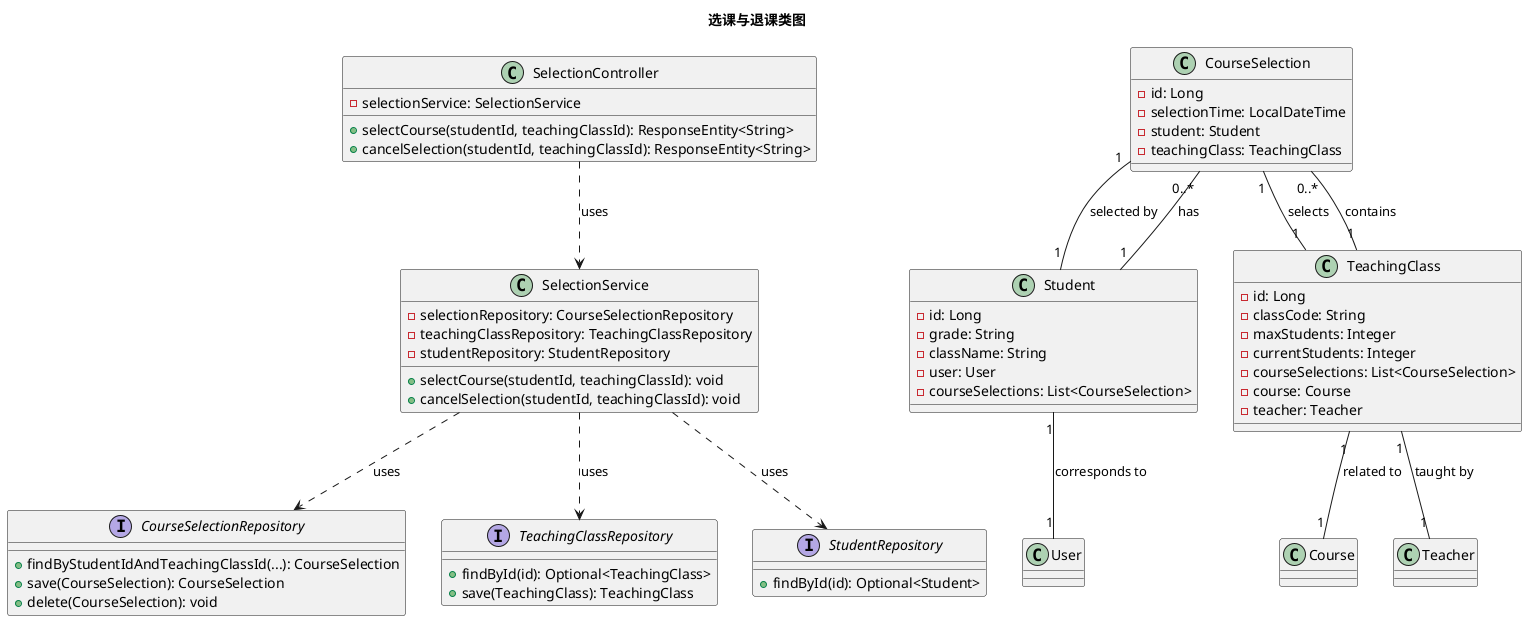 @startuml

title 选课与退课类图

class SelectionController {
    + selectCourse(studentId, teachingClassId): ResponseEntity<String>
    + cancelSelection(studentId, teachingClassId): ResponseEntity<String>
    - selectionService: SelectionService
}

class SelectionService {
    + selectCourse(studentId, teachingClassId): void
    + cancelSelection(studentId, teachingClassId): void
    - selectionRepository: CourseSelectionRepository
    - teachingClassRepository: TeachingClassRepository
    - studentRepository: StudentRepository
}

interface CourseSelectionRepository {
    + findByStudentIdAndTeachingClassId(...): CourseSelection
    + save(CourseSelection): CourseSelection
    + delete(CourseSelection): void
}
interface TeachingClassRepository {
    + findById(id): Optional<TeachingClass>
    + save(TeachingClass): TeachingClass
}
interface StudentRepository {
    + findById(id): Optional<Student>
}

class CourseSelection {
    - id: Long
    - selectionTime: LocalDateTime
    - student: Student
    - teachingClass: TeachingClass
}
class Student {
    - id: Long
    - grade: String
    - className: String
    - user: User
    - courseSelections: List<CourseSelection>
}
class TeachingClass {
    - id: Long
    - classCode: String
    - maxStudents: Integer
    - currentStudents: Integer
    - courseSelections: List<CourseSelection>
    - course: Course
    - teacher: Teacher
}
class User {
}
class Course {
}
class Teacher {
}

SelectionController ..> SelectionService : uses

SelectionService ..> CourseSelectionRepository : uses
SelectionService ..> TeachingClassRepository : uses
SelectionService ..> StudentRepository : uses

CourseSelection "1" -- "1" Student : selected by
CourseSelection "1" -- "1" TeachingClass : selects

Student "1" -- "0..*" CourseSelection : has
TeachingClass "1" -- "0..*" CourseSelection : contains

Student "1" -- "1" User : corresponds to
TeachingClass "1" -- "1" Course : related to
TeachingClass "1" -- "1" Teacher : taught by

@enduml 